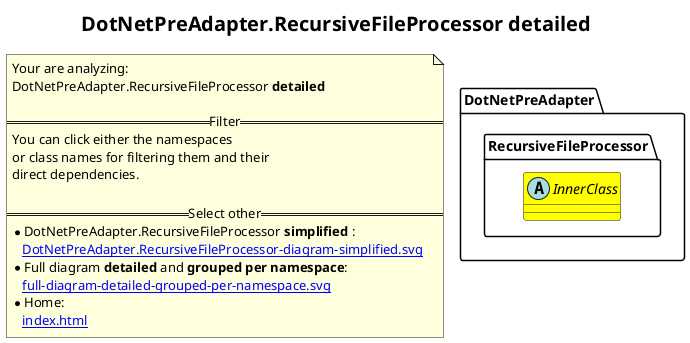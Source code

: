 @startuml
skinparam linetype ortho
title <size:20>DotNetPreAdapter.RecursiveFileProcessor **detailed** </size>
note "Your are analyzing:\nDotNetPreAdapter.RecursiveFileProcessor **detailed** \n\n==Filter==\nYou can click either the namespaces \nor class names for filtering them and their\ndirect dependencies.\n\n==Select other==\n* DotNetPreAdapter.RecursiveFileProcessor **simplified** :\n   [[DotNetPreAdapter.RecursiveFileProcessor-diagram-simplified.svg]]\n* Full diagram **detailed** and **grouped per namespace**:\n   [[full-diagram-detailed-grouped-per-namespace.svg]]\n* Home:\n   [[index.html]]" as FloatingNote
  abstract class DotNetPreAdapter.RecursiveFileProcessor.InnerClass [[DotNetPreAdapter.RecursiveFileProcessor.InnerClass-diagram-detailed.svg]] #yellow {
  }
 ' *************************************** 
 ' *************************************** 
 ' *************************************** 
' Class relations extracted from namespace:
' DotNetPreAdapter.RecursiveFileProcessor
@enduml